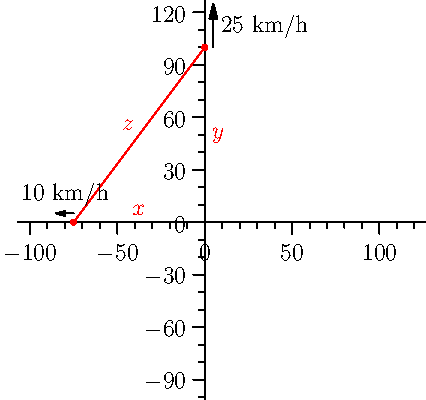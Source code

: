 import graph;
size(0,200);

dot((125,125),white);
dot((-100,-100),white);

xaxis(RightTicks);
yaxis(LeftTicks);

dot((0,100),red);
dot((-75,0),red);

draw("$10$ km/h",(-75,5)--(-85,5),black,Arrow);
draw("$25$ km/h",(5,100)--(5,125),black,Arrow);

draw((0,100)--(-75,0),red);

label("$x$",(-75/2,0),N,red);
label("$y$",(0,100/2),E,red);
label("$z$",(-75/2,100/2),NW,red);
